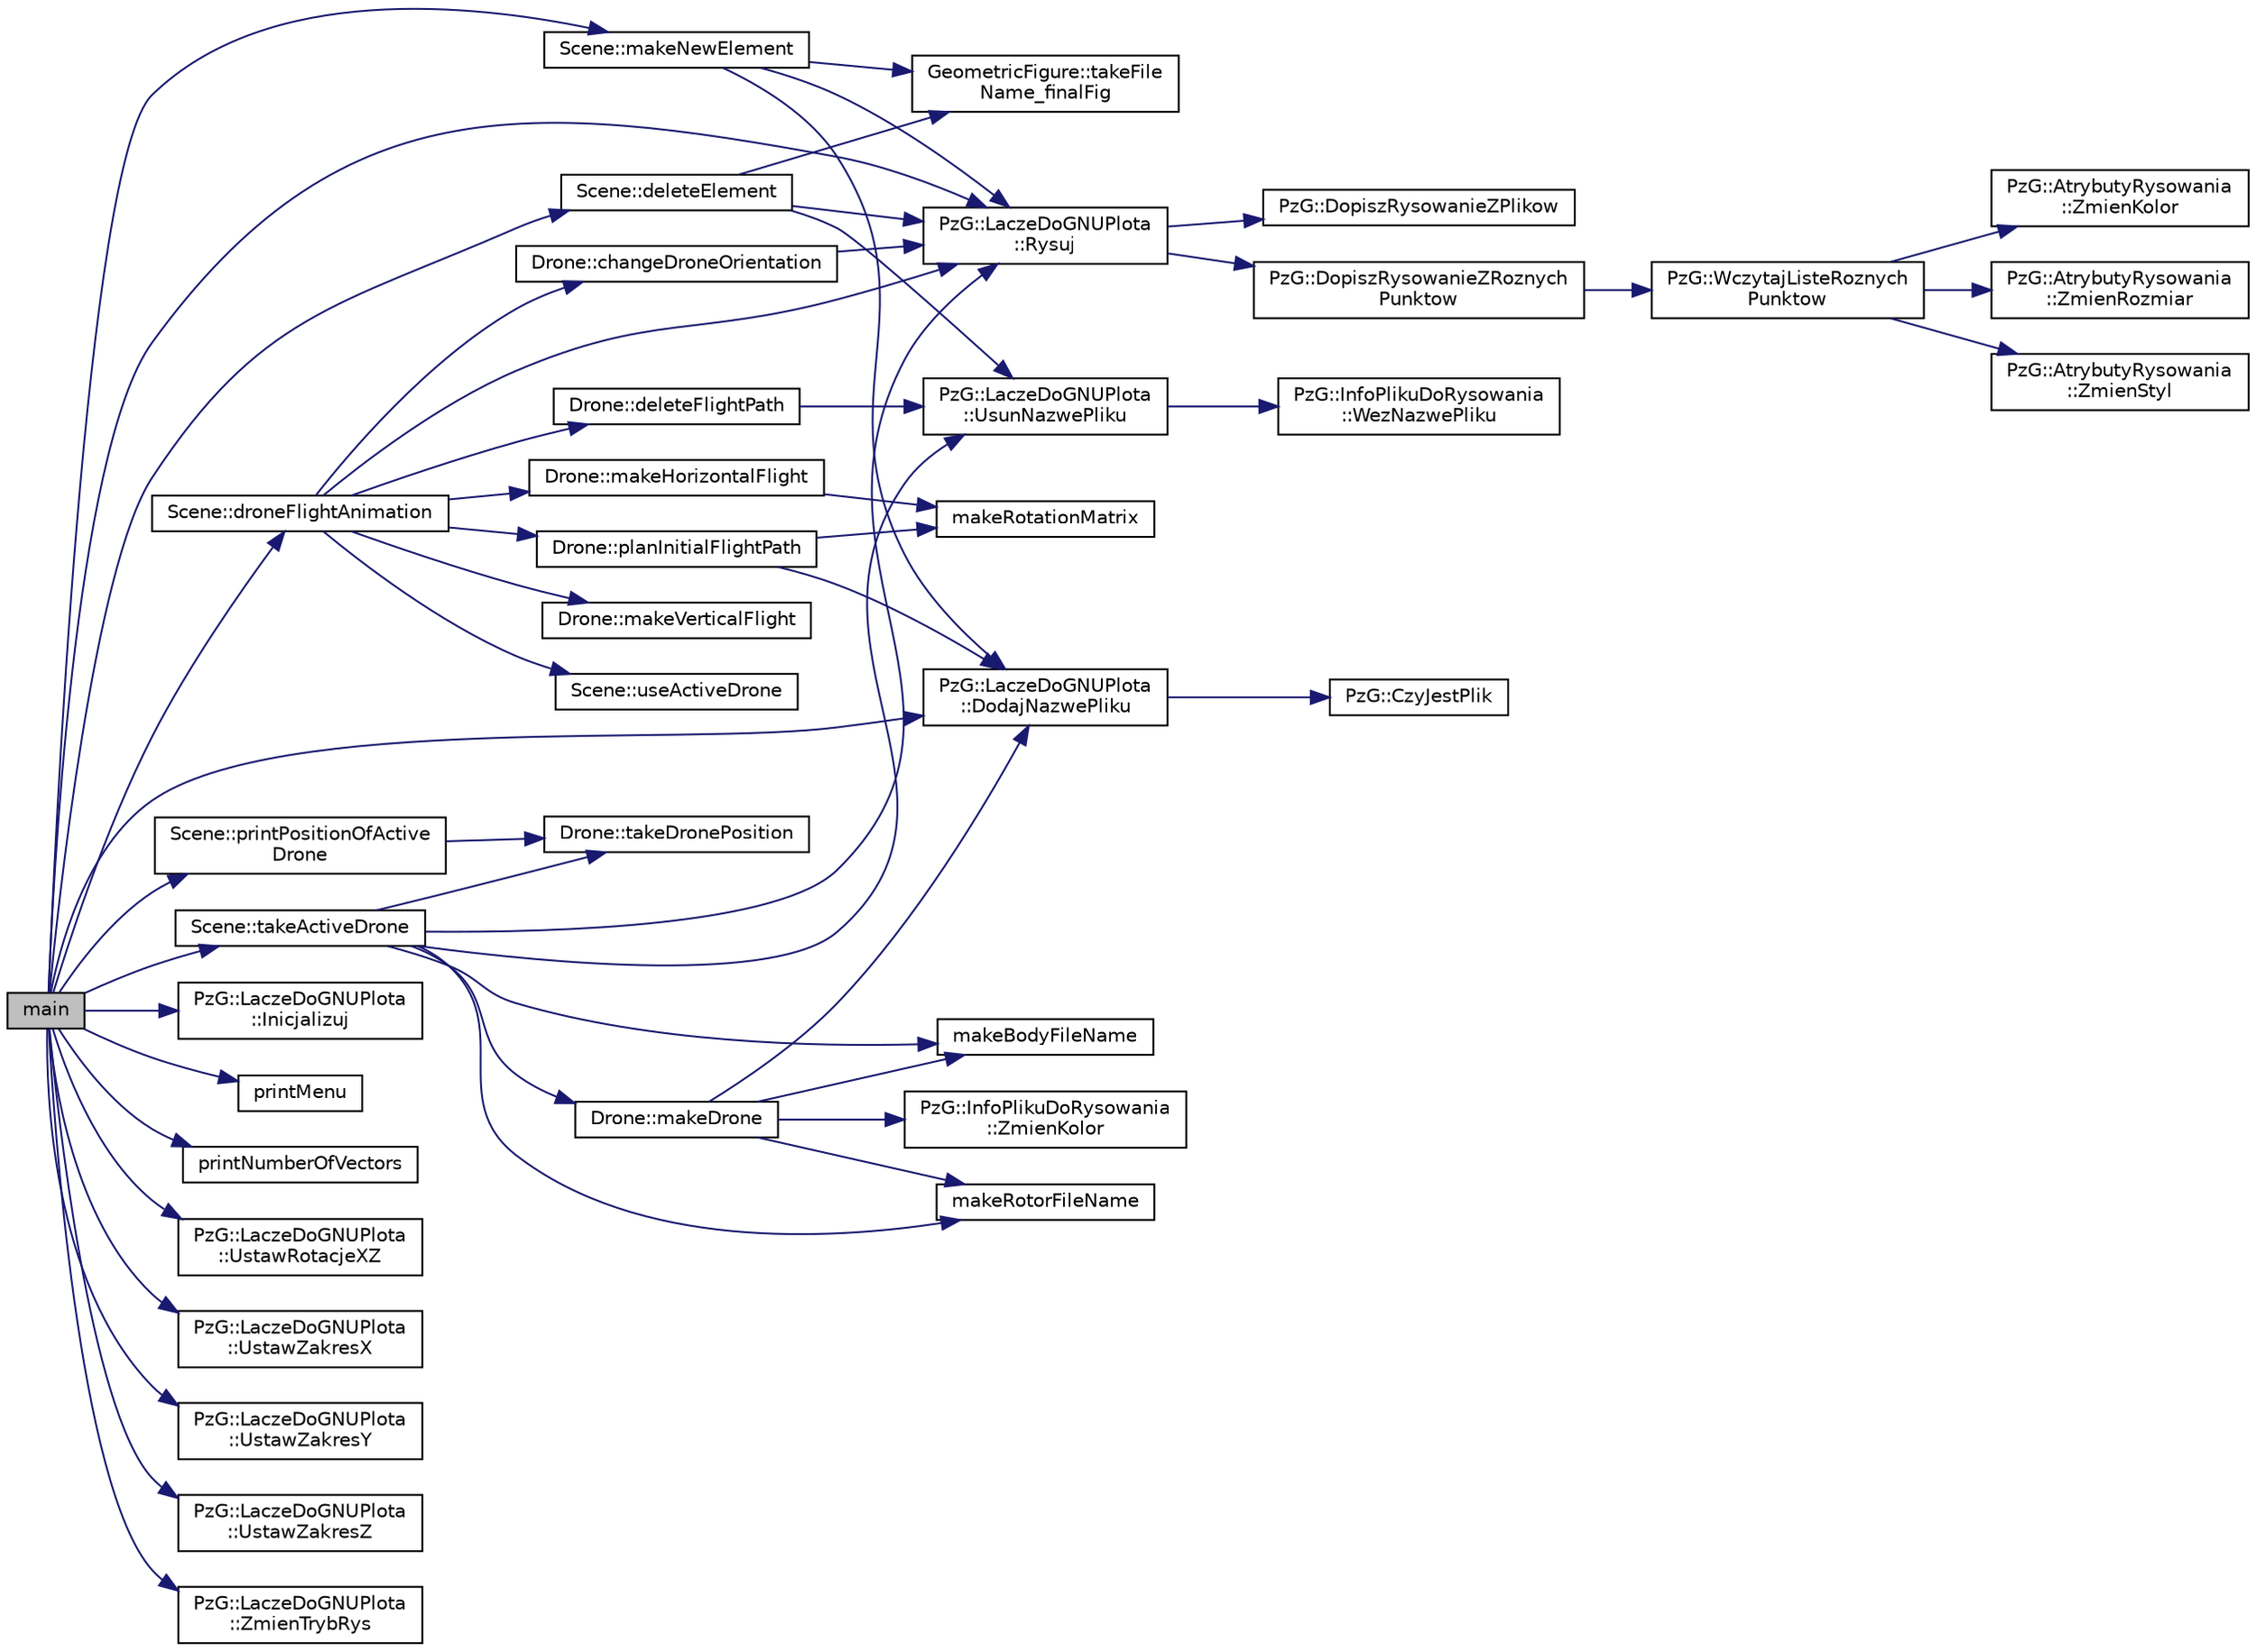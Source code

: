 digraph "main"
{
 // INTERACTIVE_SVG=YES
 // LATEX_PDF_SIZE
  edge [fontname="Helvetica",fontsize="10",labelfontname="Helvetica",labelfontsize="10"];
  node [fontname="Helvetica",fontsize="10",shape=record];
  rankdir="LR";
  Node1 [label="main",height=0.2,width=0.4,color="black", fillcolor="grey75", style="filled", fontcolor="black",tooltip=" "];
  Node1 -> Node2 [color="midnightblue",fontsize="10",style="solid",fontname="Helvetica"];
  Node2 [label="Scene::deleteElement",height=0.2,width=0.4,color="black", fillcolor="white", style="filled",URL="$class_scene.html#aa517ec4aaf54f2d343f685f4dbc51d12",tooltip="Funkcja usuwa element ze sceny."];
  Node2 -> Node3 [color="midnightblue",fontsize="10",style="solid",fontname="Helvetica"];
  Node3 [label="PzG::LaczeDoGNUPlota\l::Rysuj",height=0.2,width=0.4,color="black", fillcolor="white", style="filled",URL="$class_pz_g_1_1_lacze_do_g_n_u_plota.html#a065f5b8402737cc62b0ad4f66d028335",tooltip="Generuje polecenie rysowania i przesyła je do gnuplota."];
  Node3 -> Node4 [color="midnightblue",fontsize="10",style="solid",fontname="Helvetica"];
  Node4 [label="PzG::DopiszRysowanieZPlikow",height=0.2,width=0.4,color="black", fillcolor="white", style="filled",URL="$namespace_pz_g.html#aa010184f31b26bb561b42f22438b821e",tooltip="Funkcja pomocnicza, dopisuje do polecenia wpisy związane z rysowaniem z pliku."];
  Node3 -> Node5 [color="midnightblue",fontsize="10",style="solid",fontname="Helvetica"];
  Node5 [label="PzG::DopiszRysowanieZRoznych\lPunktow",height=0.2,width=0.4,color="black", fillcolor="white", style="filled",URL="$namespace_pz_g.html#a7227cb39c785b1c746b6bb5515c0b781",tooltip="Dodaje do listy rysowanych punktów, punkty o różnych rozmiarach."];
  Node5 -> Node6 [color="midnightblue",fontsize="10",style="solid",fontname="Helvetica"];
  Node6 [label="PzG::WczytajListeRoznych\lPunktow",height=0.2,width=0.4,color="black", fillcolor="white", style="filled",URL="$namespace_pz_g.html#a169c311f0e0b6ffadcd44e91e749f72d",tooltip="Wczytuje z pliku listę punktów."];
  Node6 -> Node7 [color="midnightblue",fontsize="10",style="solid",fontname="Helvetica"];
  Node7 [label="PzG::AtrybutyRysowania\l::ZmienKolor",height=0.2,width=0.4,color="black", fillcolor="white", style="filled",URL="$class_pz_g_1_1_atrybuty_rysowania.html#ab068535b4d2f755c394557d1da72a4eb",tooltip="Zmienia kolor rysowania."];
  Node6 -> Node8 [color="midnightblue",fontsize="10",style="solid",fontname="Helvetica"];
  Node8 [label="PzG::AtrybutyRysowania\l::ZmienRozmiar",height=0.2,width=0.4,color="black", fillcolor="white", style="filled",URL="$class_pz_g_1_1_atrybuty_rysowania.html#af4b140eb03bc10b6fd816fad63f8372e",tooltip="Zmienia rozmiar rysowania."];
  Node6 -> Node9 [color="midnightblue",fontsize="10",style="solid",fontname="Helvetica"];
  Node9 [label="PzG::AtrybutyRysowania\l::ZmienStyl",height=0.2,width=0.4,color="black", fillcolor="white", style="filled",URL="$class_pz_g_1_1_atrybuty_rysowania.html#a2ac97706124b14072715ecf3f07e82b4",tooltip="Zmienia styl rysowania."];
  Node2 -> Node10 [color="midnightblue",fontsize="10",style="solid",fontname="Helvetica"];
  Node10 [label="GeometricFigure::takeFile\lName_finalFig",height=0.2,width=0.4,color="black", fillcolor="white", style="filled",URL="$class_geometric_figure.html#a1cfe36287063fc265b38fce4bfd7e32d",tooltip="Funkcja zwraca zapisaną nazwe pliku finalnego/właściwego obiektu."];
  Node2 -> Node11 [color="midnightblue",fontsize="10",style="solid",fontname="Helvetica"];
  Node11 [label="PzG::LaczeDoGNUPlota\l::UsunNazwePliku",height=0.2,width=0.4,color="black", fillcolor="white", style="filled",URL="$class_pz_g_1_1_lacze_do_g_n_u_plota.html#a7fa4e775e1aee74869fae174c567c2a6",tooltip="Usuwa z listy nazw plików z danymi do rysowania usuwa wybraną nazwę."];
  Node11 -> Node12 [color="midnightblue",fontsize="10",style="solid",fontname="Helvetica"];
  Node12 [label="PzG::InfoPlikuDoRysowania\l::WezNazwePliku",height=0.2,width=0.4,color="black", fillcolor="white", style="filled",URL="$class_pz_g_1_1_info_pliku_do_rysowania.html#a714aaa4c8e7bbd167ccbb1e797ca158c",tooltip="Udostępia nazwę pliku do rysowania."];
  Node1 -> Node13 [color="midnightblue",fontsize="10",style="solid",fontname="Helvetica"];
  Node13 [label="PzG::LaczeDoGNUPlota\l::DodajNazwePliku",height=0.2,width=0.4,color="black", fillcolor="white", style="filled",URL="$class_pz_g_1_1_lacze_do_g_n_u_plota.html#aa815ce8ec16e12fc246cf422e562869e",tooltip="Dodaje nazwę pliku."];
  Node13 -> Node14 [color="midnightblue",fontsize="10",style="solid",fontname="Helvetica"];
  Node14 [label="PzG::CzyJestPlik",height=0.2,width=0.4,color="black", fillcolor="white", style="filled",URL="$namespace_pz_g.html#ae1aad0c681853d7e47da4cdfccefc102",tooltip="Funkcja pomocnicza, sprawdza czy plik o podanej nazwie jest na dysku."];
  Node1 -> Node15 [color="midnightblue",fontsize="10",style="solid",fontname="Helvetica"];
  Node15 [label="Scene::droneFlightAnimation",height=0.2,width=0.4,color="black", fillcolor="white", style="filled",URL="$class_scene.html#ad045dbcdcb99b8ab9f79a177ea3d2fc0",tooltip="Funkcja wykonuje animacje lotu drona."];
  Node15 -> Node16 [color="midnightblue",fontsize="10",style="solid",fontname="Helvetica"];
  Node16 [label="Drone::changeDroneOrientation",height=0.2,width=0.4,color="black", fillcolor="white", style="filled",URL="$class_drone.html#af13b8aacbf7d640cf684c172541d47c0",tooltip="Funkcja przemieszcza drona wokol wlasnej osi o podany kat."];
  Node16 -> Node3 [color="midnightblue",fontsize="10",style="solid",fontname="Helvetica"];
  Node15 -> Node17 [color="midnightblue",fontsize="10",style="solid",fontname="Helvetica"];
  Node17 [label="Drone::deleteFlightPath",height=0.2,width=0.4,color="black", fillcolor="white", style="filled",URL="$class_drone.html#ac9a5bd25edd22674eca21a31e4093d09",tooltip="Funkcja usuwa powstałą wcześniej ścieżkę lotu drona."];
  Node17 -> Node11 [color="midnightblue",fontsize="10",style="solid",fontname="Helvetica"];
  Node15 -> Node18 [color="midnightblue",fontsize="10",style="solid",fontname="Helvetica"];
  Node18 [label="Drone::makeHorizontalFlight",height=0.2,width=0.4,color="black", fillcolor="white", style="filled",URL="$class_drone.html#af6dae612960cbc73fa4e3dd098f315e6",tooltip="Funkcja przemieszcza drona do przodu."];
  Node18 -> Node19 [color="midnightblue",fontsize="10",style="solid",fontname="Helvetica"];
  Node19 [label="makeRotationMatrix",height=0.2,width=0.4,color="black", fillcolor="white", style="filled",URL="$_matrix_8hh.html#a8483aa9f8e99f4a9e89e244b2baff8a0",tooltip="Funkcja tworząca macierz obrotu."];
  Node15 -> Node20 [color="midnightblue",fontsize="10",style="solid",fontname="Helvetica"];
  Node20 [label="Drone::makeVerticalFlight",height=0.2,width=0.4,color="black", fillcolor="white", style="filled",URL="$class_drone.html#ab0ce8612935678e534dd5b2e8c822919",tooltip="Funkcja przemieszcza drona w kierunku pionowym wzdłuż osi z."];
  Node15 -> Node21 [color="midnightblue",fontsize="10",style="solid",fontname="Helvetica"];
  Node21 [label="Drone::planInitialFlightPath",height=0.2,width=0.4,color="black", fillcolor="white", style="filled",URL="$class_drone.html#ad3b6c1aeee762f41433c407d7f447c55",tooltip="Funkcja planuje początkową ścieżkę lotu drona."];
  Node21 -> Node13 [color="midnightblue",fontsize="10",style="solid",fontname="Helvetica"];
  Node21 -> Node19 [color="midnightblue",fontsize="10",style="solid",fontname="Helvetica"];
  Node15 -> Node3 [color="midnightblue",fontsize="10",style="solid",fontname="Helvetica"];
  Node15 -> Node22 [color="midnightblue",fontsize="10",style="solid",fontname="Helvetica"];
  Node22 [label="Scene::useActiveDrone",height=0.2,width=0.4,color="black", fillcolor="white", style="filled",URL="$class_scene.html#a7ca4eef2d276f14861c963465a1bbde9",tooltip="Funkcja używa aktywnego drona."];
  Node1 -> Node23 [color="midnightblue",fontsize="10",style="solid",fontname="Helvetica"];
  Node23 [label="PzG::LaczeDoGNUPlota\l::Inicjalizuj",height=0.2,width=0.4,color="black", fillcolor="white", style="filled",URL="$class_pz_g_1_1_lacze_do_g_n_u_plota.html#a200ce6bdb980c314a9eafe49e8f2dd5e",tooltip="Inicjalizuje połączenie z programem gnuplot."];
  Node1 -> Node24 [color="midnightblue",fontsize="10",style="solid",fontname="Helvetica"];
  Node24 [label="Scene::makeNewElement",height=0.2,width=0.4,color="black", fillcolor="white", style="filled",URL="$class_scene.html#adbbd7a83b538035f74e3f7354de43bf3",tooltip="Funkcja dodaje nowy element powierzchni."];
  Node24 -> Node13 [color="midnightblue",fontsize="10",style="solid",fontname="Helvetica"];
  Node24 -> Node3 [color="midnightblue",fontsize="10",style="solid",fontname="Helvetica"];
  Node24 -> Node10 [color="midnightblue",fontsize="10",style="solid",fontname="Helvetica"];
  Node1 -> Node25 [color="midnightblue",fontsize="10",style="solid",fontname="Helvetica"];
  Node25 [label="printMenu",height=0.2,width=0.4,color="black", fillcolor="white", style="filled",URL="$main_8cpp.html#ab13e858612c64eeef73aff1d8a03945e",tooltip="Funkcja wypisuje na stdout menu dla użytkownika."];
  Node1 -> Node26 [color="midnightblue",fontsize="10",style="solid",fontname="Helvetica"];
  Node26 [label="printNumberOfVectors",height=0.2,width=0.4,color="black", fillcolor="white", style="filled",URL="$main_8cpp.html#a55555416eceaaba3a1c33e685468bc1c",tooltip="Funkcja wyswietla na stdout ilosc aktualnie istniejących obiektów wektor3d oraz ich całkowitą ilość"];
  Node1 -> Node27 [color="midnightblue",fontsize="10",style="solid",fontname="Helvetica"];
  Node27 [label="Scene::printPositionOfActive\lDrone",height=0.2,width=0.4,color="black", fillcolor="white", style="filled",URL="$class_scene.html#a1f6a88fe6e29d15a33efb57bdf6515df",tooltip="Funkcja wypisuje na stdout położenie aktywnego drona."];
  Node27 -> Node28 [color="midnightblue",fontsize="10",style="solid",fontname="Helvetica"];
  Node28 [label="Drone::takeDronePosition",height=0.2,width=0.4,color="black", fillcolor="white", style="filled",URL="$class_drone.html#a37a3e693aed550ee5265d4ade78415ab",tooltip=" "];
  Node1 -> Node3 [color="midnightblue",fontsize="10",style="solid",fontname="Helvetica"];
  Node1 -> Node29 [color="midnightblue",fontsize="10",style="solid",fontname="Helvetica"];
  Node29 [label="Scene::takeActiveDrone",height=0.2,width=0.4,color="black", fillcolor="white", style="filled",URL="$class_scene.html#afef0ce71ec071c41994719872b9113e0",tooltip="Funkcja pozwala na wybranie przez użytkownika aktywnego drona."];
  Node29 -> Node30 [color="midnightblue",fontsize="10",style="solid",fontname="Helvetica"];
  Node30 [label="makeBodyFileName",height=0.2,width=0.4,color="black", fillcolor="white", style="filled",URL="$_geometric_figure_8hh.html#a09711a47c9e3d962d711f9081d6d486c",tooltip="Funkcja ułatwiająca tworzenie nazw plików w których znajdować się będą wspołrzędne korpusów dronów."];
  Node29 -> Node31 [color="midnightblue",fontsize="10",style="solid",fontname="Helvetica"];
  Node31 [label="Drone::makeDrone",height=0.2,width=0.4,color="black", fillcolor="white", style="filled",URL="$class_drone.html#af7df3657c144275d093ec67e3f79e138",tooltip="Funkcja inicjalizuje Drona."];
  Node31 -> Node13 [color="midnightblue",fontsize="10",style="solid",fontname="Helvetica"];
  Node31 -> Node30 [color="midnightblue",fontsize="10",style="solid",fontname="Helvetica"];
  Node31 -> Node32 [color="midnightblue",fontsize="10",style="solid",fontname="Helvetica"];
  Node32 [label="makeRotorFileName",height=0.2,width=0.4,color="black", fillcolor="white", style="filled",URL="$_geometric_figure_8hh.html#ad6d8fe908dfe65d46dd956f7385624a5",tooltip="Funkcja ułatwiająca tworzenie nazw plików w których znajdować się będą wspołrzędne rotorów."];
  Node31 -> Node33 [color="midnightblue",fontsize="10",style="solid",fontname="Helvetica"];
  Node33 [label="PzG::InfoPlikuDoRysowania\l::ZmienKolor",height=0.2,width=0.4,color="black", fillcolor="white", style="filled",URL="$class_pz_g_1_1_info_pliku_do_rysowania.html#af5c256daaa945a31a1f137c9b429bc37",tooltip="Zmienia kolor rysowania elementów graficznych."];
  Node29 -> Node32 [color="midnightblue",fontsize="10",style="solid",fontname="Helvetica"];
  Node29 -> Node3 [color="midnightblue",fontsize="10",style="solid",fontname="Helvetica"];
  Node29 -> Node28 [color="midnightblue",fontsize="10",style="solid",fontname="Helvetica"];
  Node29 -> Node11 [color="midnightblue",fontsize="10",style="solid",fontname="Helvetica"];
  Node1 -> Node34 [color="midnightblue",fontsize="10",style="solid",fontname="Helvetica"];
  Node34 [label="PzG::LaczeDoGNUPlota\l::UstawRotacjeXZ",height=0.2,width=0.4,color="black", fillcolor="white", style="filled",URL="$class_pz_g_1_1_lacze_do_g_n_u_plota.html#ac48fed259e4ebf93072e3111264c9433",tooltip="Ustawia rotację wokół osi OX i OZ."];
  Node1 -> Node35 [color="midnightblue",fontsize="10",style="solid",fontname="Helvetica"];
  Node35 [label="PzG::LaczeDoGNUPlota\l::UstawZakresX",height=0.2,width=0.4,color="black", fillcolor="white", style="filled",URL="$class_pz_g_1_1_lacze_do_g_n_u_plota.html#a9c91987dfc869d6fcea96205c581daef",tooltip="Ustawia zakres osi OX."];
  Node1 -> Node36 [color="midnightblue",fontsize="10",style="solid",fontname="Helvetica"];
  Node36 [label="PzG::LaczeDoGNUPlota\l::UstawZakresY",height=0.2,width=0.4,color="black", fillcolor="white", style="filled",URL="$class_pz_g_1_1_lacze_do_g_n_u_plota.html#a54c6e9cf9ab2eae479451fd953c2717c",tooltip="Ustawia zakres osi OY."];
  Node1 -> Node37 [color="midnightblue",fontsize="10",style="solid",fontname="Helvetica"];
  Node37 [label="PzG::LaczeDoGNUPlota\l::UstawZakresZ",height=0.2,width=0.4,color="black", fillcolor="white", style="filled",URL="$class_pz_g_1_1_lacze_do_g_n_u_plota.html#a1dbbb2b86fb13b8632e6bad9df2a82e3",tooltip="Ustawia zakres osi OZ."];
  Node1 -> Node38 [color="midnightblue",fontsize="10",style="solid",fontname="Helvetica"];
  Node38 [label="PzG::LaczeDoGNUPlota\l::ZmienTrybRys",height=0.2,width=0.4,color="black", fillcolor="white", style="filled",URL="$class_pz_g_1_1_lacze_do_g_n_u_plota.html#ae92c65357bf682478cc68f77885b61d8",tooltip="Zmienia tryb rysowania."];
}
